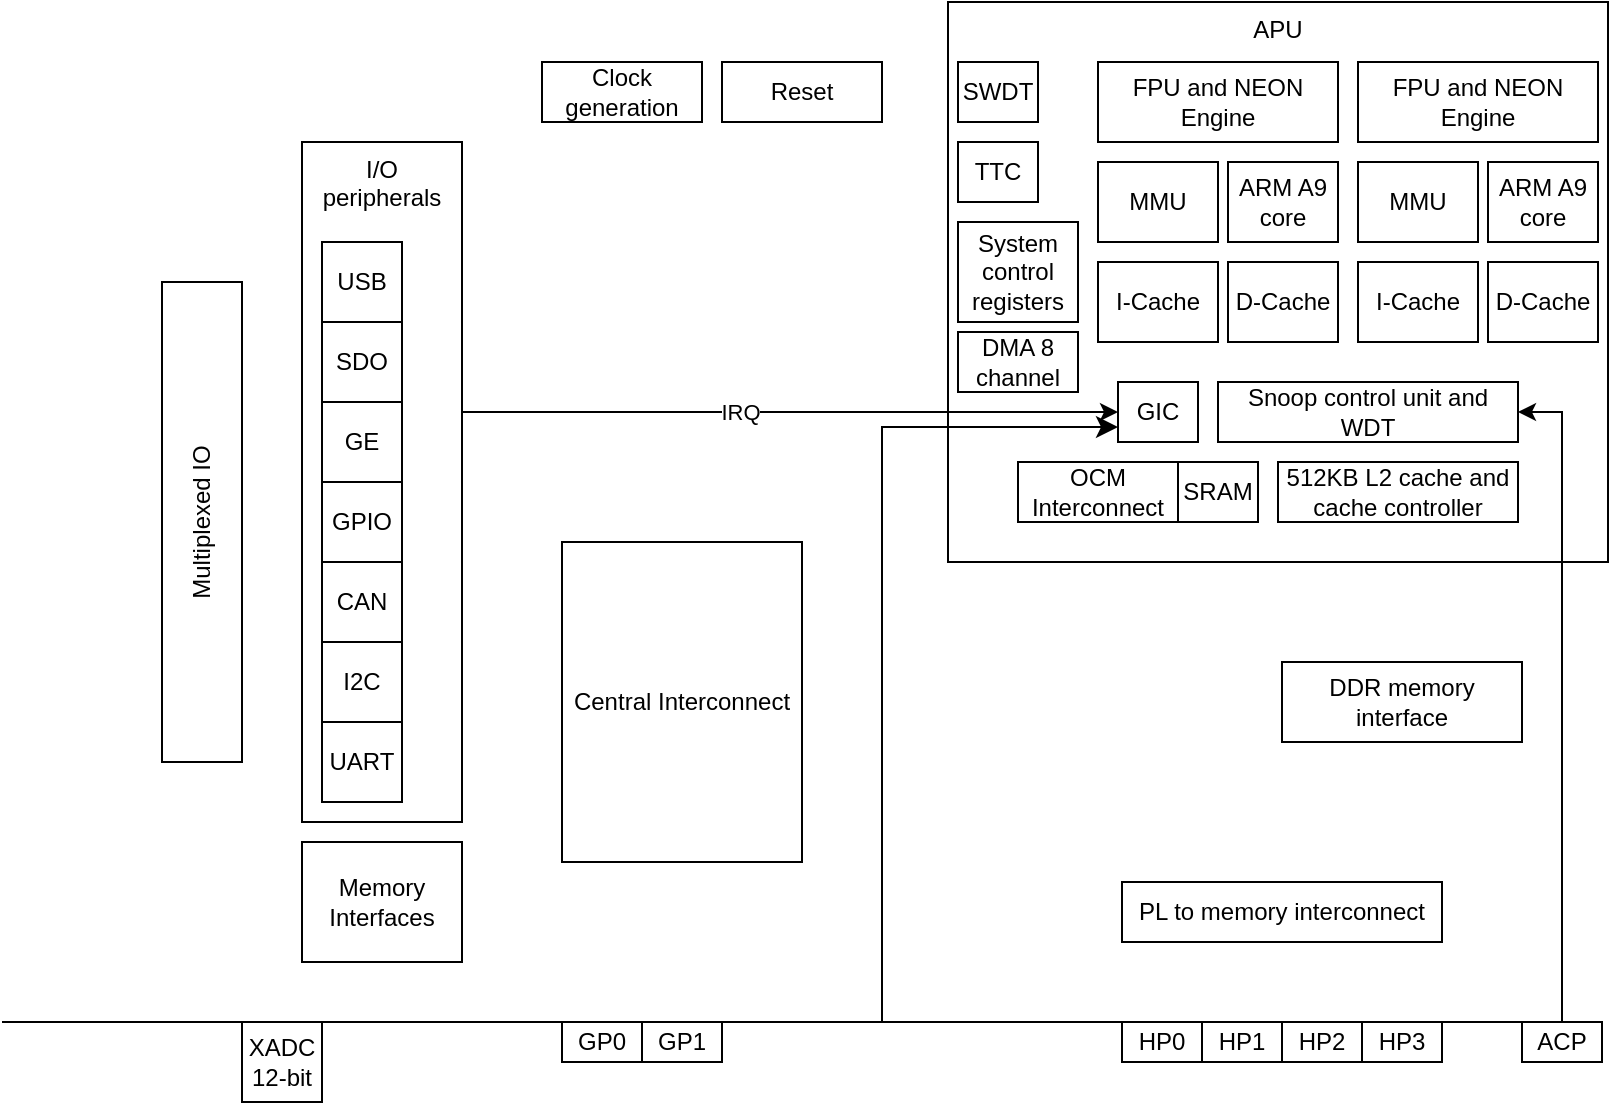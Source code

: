 <mxfile version="24.7.1" type="github">
  <diagram name="Page-1" id="1KDoUEigHItMvS4O2UEX">
    <mxGraphModel dx="1386" dy="785" grid="1" gridSize="10" guides="1" tooltips="1" connect="1" arrows="1" fold="1" page="1" pageScale="1" pageWidth="850" pageHeight="1100" math="0" shadow="0">
      <root>
        <mxCell id="0" />
        <mxCell id="1" parent="0" />
        <mxCell id="nEo77fs1S5JX71K0WDUW-50" value="APU" style="rounded=0;whiteSpace=wrap;html=1;verticalAlign=top;" vertex="1" parent="1">
          <mxGeometry x="513" y="10" width="330" height="280" as="geometry" />
        </mxCell>
        <mxCell id="nEo77fs1S5JX71K0WDUW-41" value="IRQ" style="edgeStyle=orthogonalEdgeStyle;rounded=0;orthogonalLoop=1;jettySize=auto;html=1;exitX=1;exitY=0.25;exitDx=0;exitDy=0;entryX=0;entryY=0.5;entryDx=0;entryDy=0;" edge="1" parent="1" source="nEo77fs1S5JX71K0WDUW-32" target="nEo77fs1S5JX71K0WDUW-12">
          <mxGeometry relative="1" as="geometry">
            <Array as="points">
              <mxPoint x="270" y="215" />
            </Array>
          </mxGeometry>
        </mxCell>
        <mxCell id="nEo77fs1S5JX71K0WDUW-32" value="I/O peripherals" style="rounded=0;whiteSpace=wrap;html=1;horizontal=1;verticalAlign=top;" vertex="1" parent="1">
          <mxGeometry x="190" y="80" width="80" height="340" as="geometry" />
        </mxCell>
        <mxCell id="nEo77fs1S5JX71K0WDUW-1" value="Multiplexed IO" style="rounded=0;whiteSpace=wrap;html=1;horizontal=0;" vertex="1" parent="1">
          <mxGeometry x="120" y="150" width="40" height="240" as="geometry" />
        </mxCell>
        <mxCell id="nEo77fs1S5JX71K0WDUW-2" value="USB" style="rounded=0;whiteSpace=wrap;html=1;" vertex="1" parent="1">
          <mxGeometry x="200" y="130" width="40" height="40" as="geometry" />
        </mxCell>
        <mxCell id="nEo77fs1S5JX71K0WDUW-3" value="SDO" style="rounded=0;whiteSpace=wrap;html=1;" vertex="1" parent="1">
          <mxGeometry x="200" y="170" width="40" height="40" as="geometry" />
        </mxCell>
        <mxCell id="nEo77fs1S5JX71K0WDUW-4" value="GE" style="rounded=0;whiteSpace=wrap;html=1;" vertex="1" parent="1">
          <mxGeometry x="200" y="210" width="40" height="40" as="geometry" />
        </mxCell>
        <mxCell id="nEo77fs1S5JX71K0WDUW-5" value="GPIO" style="rounded=0;whiteSpace=wrap;html=1;" vertex="1" parent="1">
          <mxGeometry x="200" y="250" width="40" height="40" as="geometry" />
        </mxCell>
        <mxCell id="nEo77fs1S5JX71K0WDUW-6" value="CAN" style="rounded=0;whiteSpace=wrap;html=1;" vertex="1" parent="1">
          <mxGeometry x="200" y="290" width="40" height="40" as="geometry" />
        </mxCell>
        <mxCell id="nEo77fs1S5JX71K0WDUW-7" value="I2C" style="rounded=0;whiteSpace=wrap;html=1;" vertex="1" parent="1">
          <mxGeometry x="200" y="330" width="40" height="40" as="geometry" />
        </mxCell>
        <mxCell id="nEo77fs1S5JX71K0WDUW-8" value="UART" style="rounded=0;whiteSpace=wrap;html=1;" vertex="1" parent="1">
          <mxGeometry x="200" y="370" width="40" height="40" as="geometry" />
        </mxCell>
        <mxCell id="nEo77fs1S5JX71K0WDUW-9" value="Central Interconnect" style="rounded=0;whiteSpace=wrap;html=1;" vertex="1" parent="1">
          <mxGeometry x="320" y="280" width="120" height="160" as="geometry" />
        </mxCell>
        <mxCell id="nEo77fs1S5JX71K0WDUW-10" value="FPU and NEON Engine" style="rounded=0;whiteSpace=wrap;html=1;" vertex="1" parent="1">
          <mxGeometry x="588" y="40" width="120" height="40" as="geometry" />
        </mxCell>
        <mxCell id="nEo77fs1S5JX71K0WDUW-12" value="GIC" style="rounded=0;whiteSpace=wrap;html=1;" vertex="1" parent="1">
          <mxGeometry x="598" y="200" width="40" height="30" as="geometry" />
        </mxCell>
        <mxCell id="nEo77fs1S5JX71K0WDUW-13" value="Snoop control unit and WDT" style="rounded=0;whiteSpace=wrap;html=1;" vertex="1" parent="1">
          <mxGeometry x="648" y="200" width="150" height="30" as="geometry" />
        </mxCell>
        <mxCell id="nEo77fs1S5JX71K0WDUW-14" value="512KB L2 cache and cache controller" style="rounded=0;whiteSpace=wrap;html=1;" vertex="1" parent="1">
          <mxGeometry x="678" y="240" width="120" height="30" as="geometry" />
        </mxCell>
        <mxCell id="nEo77fs1S5JX71K0WDUW-15" value="OCM&lt;div&gt;Interconnect&lt;/div&gt;" style="rounded=0;whiteSpace=wrap;html=1;" vertex="1" parent="1">
          <mxGeometry x="548" y="240" width="80" height="30" as="geometry" />
        </mxCell>
        <mxCell id="nEo77fs1S5JX71K0WDUW-16" value="SRAM" style="rounded=0;whiteSpace=wrap;html=1;" vertex="1" parent="1">
          <mxGeometry x="628" y="240" width="40" height="30" as="geometry" />
        </mxCell>
        <mxCell id="nEo77fs1S5JX71K0WDUW-18" value="DDR memory interface" style="rounded=0;whiteSpace=wrap;html=1;" vertex="1" parent="1">
          <mxGeometry x="680" y="340" width="120" height="40" as="geometry" />
        </mxCell>
        <mxCell id="nEo77fs1S5JX71K0WDUW-19" value="" style="endArrow=none;html=1;rounded=0;" edge="1" parent="1">
          <mxGeometry width="50" height="50" relative="1" as="geometry">
            <mxPoint x="40" y="520" as="sourcePoint" />
            <mxPoint x="840" y="520" as="targetPoint" />
          </mxGeometry>
        </mxCell>
        <mxCell id="nEo77fs1S5JX71K0WDUW-49" style="edgeStyle=orthogonalEdgeStyle;rounded=0;orthogonalLoop=1;jettySize=auto;html=1;exitX=0.5;exitY=0;exitDx=0;exitDy=0;entryX=1;entryY=0.5;entryDx=0;entryDy=0;" edge="1" parent="1" source="nEo77fs1S5JX71K0WDUW-20" target="nEo77fs1S5JX71K0WDUW-13">
          <mxGeometry relative="1" as="geometry" />
        </mxCell>
        <mxCell id="nEo77fs1S5JX71K0WDUW-20" value="ACP" style="rounded=0;whiteSpace=wrap;html=1;" vertex="1" parent="1">
          <mxGeometry x="800" y="520" width="40" height="20" as="geometry" />
        </mxCell>
        <mxCell id="nEo77fs1S5JX71K0WDUW-21" value="HP0" style="rounded=0;whiteSpace=wrap;html=1;" vertex="1" parent="1">
          <mxGeometry x="600" y="520" width="40" height="20" as="geometry" />
        </mxCell>
        <mxCell id="nEo77fs1S5JX71K0WDUW-22" value="HP1" style="rounded=0;whiteSpace=wrap;html=1;" vertex="1" parent="1">
          <mxGeometry x="640" y="520" width="40" height="20" as="geometry" />
        </mxCell>
        <mxCell id="nEo77fs1S5JX71K0WDUW-23" value="GP0" style="rounded=0;whiteSpace=wrap;html=1;" vertex="1" parent="1">
          <mxGeometry x="320" y="520" width="40" height="20" as="geometry" />
        </mxCell>
        <mxCell id="nEo77fs1S5JX71K0WDUW-24" value="GP1" style="rounded=0;whiteSpace=wrap;html=1;" vertex="1" parent="1">
          <mxGeometry x="360" y="520" width="40" height="20" as="geometry" />
        </mxCell>
        <mxCell id="nEo77fs1S5JX71K0WDUW-25" value="XADC&lt;div&gt;12-bit&lt;/div&gt;" style="rounded=0;whiteSpace=wrap;html=1;" vertex="1" parent="1">
          <mxGeometry x="160" y="520" width="40" height="40" as="geometry" />
        </mxCell>
        <mxCell id="nEo77fs1S5JX71K0WDUW-26" value="MMU" style="rounded=0;whiteSpace=wrap;html=1;" vertex="1" parent="1">
          <mxGeometry x="588" y="90" width="60" height="40" as="geometry" />
        </mxCell>
        <mxCell id="nEo77fs1S5JX71K0WDUW-27" value="ARM A9 core" style="rounded=0;whiteSpace=wrap;html=1;" vertex="1" parent="1">
          <mxGeometry x="653" y="90" width="55" height="40" as="geometry" />
        </mxCell>
        <mxCell id="nEo77fs1S5JX71K0WDUW-28" value="I-Cache" style="rounded=0;whiteSpace=wrap;html=1;" vertex="1" parent="1">
          <mxGeometry x="588" y="140" width="60" height="40" as="geometry" />
        </mxCell>
        <mxCell id="nEo77fs1S5JX71K0WDUW-29" value="D-Cache" style="rounded=0;whiteSpace=wrap;html=1;" vertex="1" parent="1">
          <mxGeometry x="653" y="140" width="55" height="40" as="geometry" />
        </mxCell>
        <mxCell id="nEo77fs1S5JX71K0WDUW-30" value="PL to memory interconnect" style="rounded=0;whiteSpace=wrap;html=1;" vertex="1" parent="1">
          <mxGeometry x="600" y="450" width="160" height="30" as="geometry" />
        </mxCell>
        <mxCell id="nEo77fs1S5JX71K0WDUW-31" value="Memory Interfaces" style="rounded=0;whiteSpace=wrap;html=1;" vertex="1" parent="1">
          <mxGeometry x="190" y="430" width="80" height="60" as="geometry" />
        </mxCell>
        <mxCell id="nEo77fs1S5JX71K0WDUW-33" value="HP2" style="rounded=0;whiteSpace=wrap;html=1;" vertex="1" parent="1">
          <mxGeometry x="680" y="520" width="40" height="20" as="geometry" />
        </mxCell>
        <mxCell id="nEo77fs1S5JX71K0WDUW-34" value="HP3" style="rounded=0;whiteSpace=wrap;html=1;" vertex="1" parent="1">
          <mxGeometry x="720" y="520" width="40" height="20" as="geometry" />
        </mxCell>
        <mxCell id="nEo77fs1S5JX71K0WDUW-35" value="SWDT" style="rounded=0;whiteSpace=wrap;html=1;" vertex="1" parent="1">
          <mxGeometry x="518" y="40" width="40" height="30" as="geometry" />
        </mxCell>
        <mxCell id="nEo77fs1S5JX71K0WDUW-36" value="TTC" style="rounded=0;whiteSpace=wrap;html=1;" vertex="1" parent="1">
          <mxGeometry x="518" y="80" width="40" height="30" as="geometry" />
        </mxCell>
        <mxCell id="nEo77fs1S5JX71K0WDUW-37" value="System control registers" style="rounded=0;whiteSpace=wrap;html=1;" vertex="1" parent="1">
          <mxGeometry x="518" y="120" width="60" height="50" as="geometry" />
        </mxCell>
        <mxCell id="nEo77fs1S5JX71K0WDUW-38" value="DMA 8 channel" style="rounded=0;whiteSpace=wrap;html=1;" vertex="1" parent="1">
          <mxGeometry x="518" y="175" width="60" height="30" as="geometry" />
        </mxCell>
        <mxCell id="nEo77fs1S5JX71K0WDUW-39" value="Clock generation" style="rounded=0;whiteSpace=wrap;html=1;" vertex="1" parent="1">
          <mxGeometry x="310" y="40" width="80" height="30" as="geometry" />
        </mxCell>
        <mxCell id="nEo77fs1S5JX71K0WDUW-40" value="Reset" style="rounded=0;whiteSpace=wrap;html=1;" vertex="1" parent="1">
          <mxGeometry x="400" y="40" width="80" height="30" as="geometry" />
        </mxCell>
        <mxCell id="nEo77fs1S5JX71K0WDUW-42" value="" style="edgeStyle=elbowEdgeStyle;elbow=horizontal;endArrow=classic;html=1;curved=0;rounded=0;endSize=8;startSize=8;entryX=0;entryY=0.75;entryDx=0;entryDy=0;" edge="1" parent="1" target="nEo77fs1S5JX71K0WDUW-12">
          <mxGeometry width="50" height="50" relative="1" as="geometry">
            <mxPoint x="480" y="520" as="sourcePoint" />
            <mxPoint x="450" y="310" as="targetPoint" />
            <Array as="points">
              <mxPoint x="480" y="360" />
            </Array>
          </mxGeometry>
        </mxCell>
        <mxCell id="nEo77fs1S5JX71K0WDUW-43" value="FPU and NEON Engine" style="rounded=0;whiteSpace=wrap;html=1;" vertex="1" parent="1">
          <mxGeometry x="718" y="40" width="120" height="40" as="geometry" />
        </mxCell>
        <mxCell id="nEo77fs1S5JX71K0WDUW-44" value="MMU" style="rounded=0;whiteSpace=wrap;html=1;" vertex="1" parent="1">
          <mxGeometry x="718" y="90" width="60" height="40" as="geometry" />
        </mxCell>
        <mxCell id="nEo77fs1S5JX71K0WDUW-45" value="ARM A9 core" style="rounded=0;whiteSpace=wrap;html=1;" vertex="1" parent="1">
          <mxGeometry x="783" y="90" width="55" height="40" as="geometry" />
        </mxCell>
        <mxCell id="nEo77fs1S5JX71K0WDUW-46" value="I-Cache" style="rounded=0;whiteSpace=wrap;html=1;" vertex="1" parent="1">
          <mxGeometry x="718" y="140" width="60" height="40" as="geometry" />
        </mxCell>
        <mxCell id="nEo77fs1S5JX71K0WDUW-47" value="D-Cache" style="rounded=0;whiteSpace=wrap;html=1;" vertex="1" parent="1">
          <mxGeometry x="783" y="140" width="55" height="40" as="geometry" />
        </mxCell>
      </root>
    </mxGraphModel>
  </diagram>
</mxfile>
